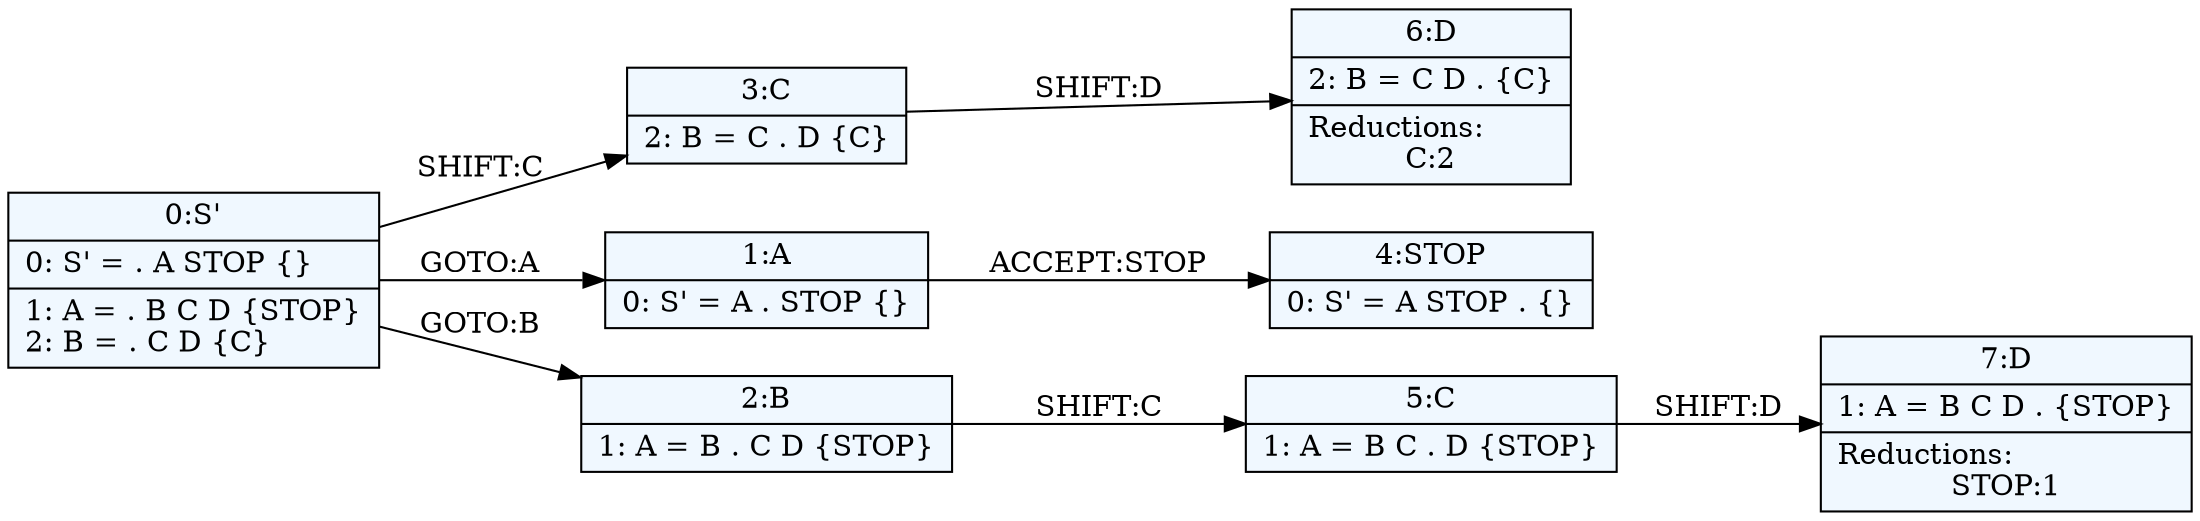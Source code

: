 
    digraph grammar {
    rankdir=LR
    fontname = "Bitstream Vera Sans"
    fontsize = 8
    node[
        shape=record,
        style=filled,
        fillcolor=aliceblue
    ]
    nodesep = 0.3
    edge[dir=black,arrowtail=empty]


0[label="0:S'|0: S' = . A STOP   \{\}\l|1: A = . B C D   \{STOP\}\l2: B = . C D   \{C\}\l"]

0 -> 3 [label="SHIFT:C"]0 -> 1 [label="GOTO:A"]0 -> 2 [label="GOTO:B"]1[label="1:A|0: S' = A . STOP   \{\}\l"]

1 -> 4 [label="ACCEPT:STOP"]2[label="2:B|1: A = B . C D   \{STOP\}\l"]

2 -> 5 [label="SHIFT:C"]3[label="3:C|2: B = C . D   \{C\}\l"]

3 -> 6 [label="SHIFT:D"]4[label="4:STOP|0: S' = A STOP .   \{\}\l"]

5[label="5:C|1: A = B C . D   \{STOP\}\l"]

5 -> 7 [label="SHIFT:D"]6[label="6:D|2: B = C D .   \{C\}\l|Reductions:\lC:2"]

7[label="7:D|1: A = B C D .   \{STOP\}\l|Reductions:\lSTOP:1"]


}

